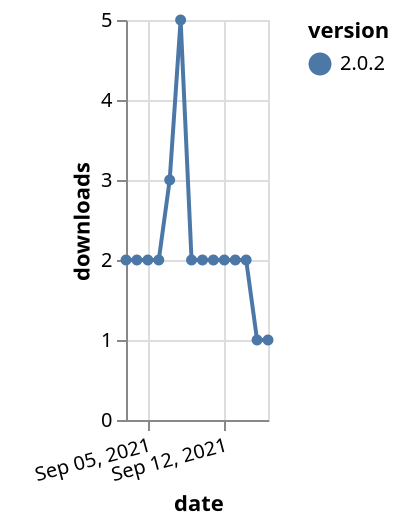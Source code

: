 {"$schema": "https://vega.github.io/schema/vega-lite/v5.json", "description": "A simple bar chart with embedded data.", "data": {"values": [{"date": "2021-09-03", "total": 1904, "delta": 2, "version": "2.0.2"}, {"date": "2021-09-04", "total": 1906, "delta": 2, "version": "2.0.2"}, {"date": "2021-09-05", "total": 1908, "delta": 2, "version": "2.0.2"}, {"date": "2021-09-06", "total": 1910, "delta": 2, "version": "2.0.2"}, {"date": "2021-09-07", "total": 1913, "delta": 3, "version": "2.0.2"}, {"date": "2021-09-08", "total": 1918, "delta": 5, "version": "2.0.2"}, {"date": "2021-09-09", "total": 1920, "delta": 2, "version": "2.0.2"}, {"date": "2021-09-10", "total": 1922, "delta": 2, "version": "2.0.2"}, {"date": "2021-09-11", "total": 1924, "delta": 2, "version": "2.0.2"}, {"date": "2021-09-12", "total": 1926, "delta": 2, "version": "2.0.2"}, {"date": "2021-09-13", "total": 1928, "delta": 2, "version": "2.0.2"}, {"date": "2021-09-14", "total": 1930, "delta": 2, "version": "2.0.2"}, {"date": "2021-09-15", "total": 1931, "delta": 1, "version": "2.0.2"}, {"date": "2021-09-16", "total": 1932, "delta": 1, "version": "2.0.2"}]}, "width": "container", "mark": {"type": "line", "point": {"filled": true}}, "encoding": {"x": {"field": "date", "type": "temporal", "timeUnit": "yearmonthdate", "title": "date", "axis": {"labelAngle": -15}}, "y": {"field": "delta", "type": "quantitative", "title": "downloads"}, "color": {"field": "version", "type": "nominal"}, "tooltip": {"field": "delta"}}}